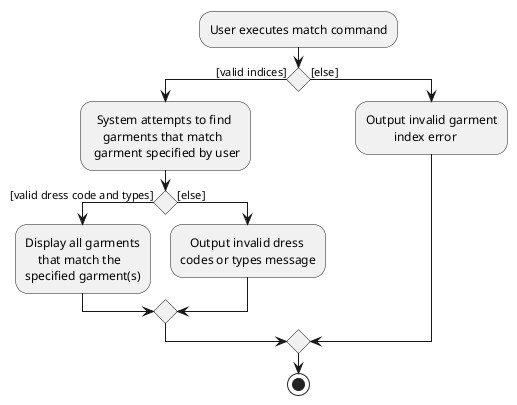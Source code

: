 @startuml
:User executes match command;

if () then ([valid indices])
    :  System attempts to find
        garments that match
     garment specified by user;

if () then ([valid dress code and types])
    :Display all garments
        that match the
    specified garment(s);

else ([else])
    :   Output invalid dress
    codes or types message;
endif

else ([else])
    :Output invalid garment
             index error;
endif

stop
@enduml
